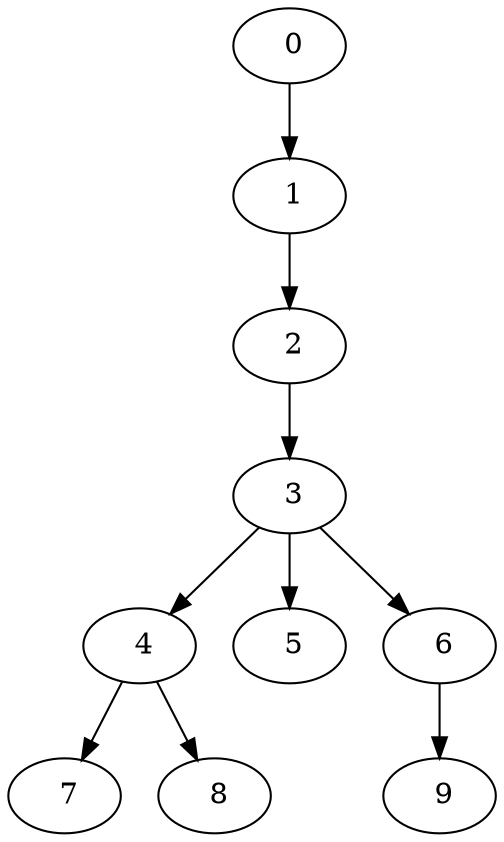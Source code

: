 digraph mytree {
" 0" -> " 1";
" 1" -> " 2";
" 2" -> " 3";
" 3" -> " 4";
" 3" -> " 5";
" 3" -> " 6";
" 4" -> " 7";
" 4" -> " 8";
" 5";
" 6" -> " 9";
" 7";
" 9";
" 8";
}
